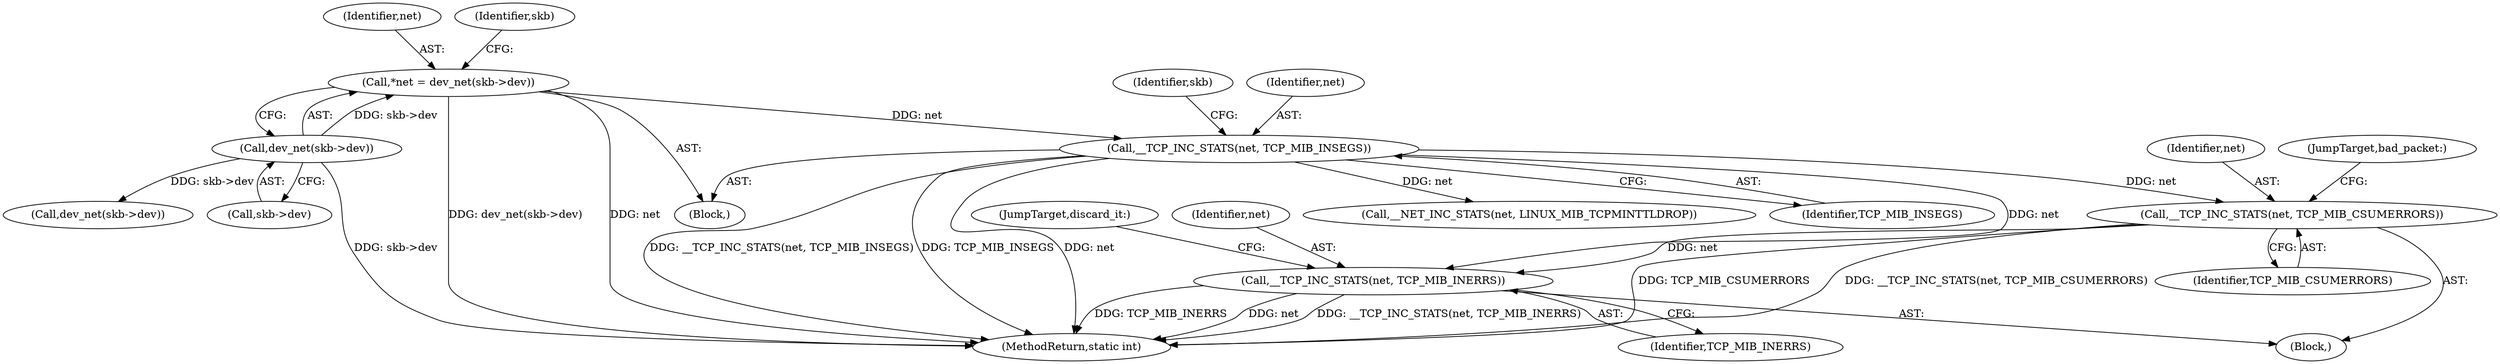 digraph "0_linux_ac6e780070e30e4c35bd395acfe9191e6268bdd3_1@pointer" {
"1000427" [label="(Call,__TCP_INC_STATS(net, TCP_MIB_CSUMERRORS))"];
"1000124" [label="(Call,__TCP_INC_STATS(net, TCP_MIB_INSEGS))"];
"1000111" [label="(Call,*net = dev_net(skb->dev))"];
"1000113" [label="(Call,dev_net(skb->dev))"];
"1000431" [label="(Call,__TCP_INC_STATS(net, TCP_MIB_INERRS))"];
"1000428" [label="(Identifier,net)"];
"1000112" [label="(Identifier,net)"];
"1000310" [label="(Call,__NET_INC_STATS(net, LINUX_MIB_TCPMINTTLDROP))"];
"1000113" [label="(Call,dev_net(skb->dev))"];
"1000114" [label="(Call,skb->dev)"];
"1000126" [label="(Identifier,TCP_MIB_INSEGS)"];
"1000554" [label="(MethodReturn,static int)"];
"1000111" [label="(Call,*net = dev_net(skb->dev))"];
"1000432" [label="(Identifier,net)"];
"1000125" [label="(Identifier,net)"];
"1000427" [label="(Call,__TCP_INC_STATS(net, TCP_MIB_CSUMERRORS))"];
"1000425" [label="(Block,)"];
"1000433" [label="(Identifier,TCP_MIB_INERRS)"];
"1000429" [label="(Identifier,TCP_MIB_CSUMERRORS)"];
"1000490" [label="(Call,dev_net(skb->dev))"];
"1000130" [label="(Identifier,skb)"];
"1000431" [label="(Call,__TCP_INC_STATS(net, TCP_MIB_INERRS))"];
"1000104" [label="(Block,)"];
"1000430" [label="(JumpTarget,bad_packet:)"];
"1000439" [label="(JumpTarget,discard_it:)"];
"1000124" [label="(Call,__TCP_INC_STATS(net, TCP_MIB_INSEGS))"];
"1000120" [label="(Identifier,skb)"];
"1000427" -> "1000425"  [label="AST: "];
"1000427" -> "1000429"  [label="CFG: "];
"1000428" -> "1000427"  [label="AST: "];
"1000429" -> "1000427"  [label="AST: "];
"1000430" -> "1000427"  [label="CFG: "];
"1000427" -> "1000554"  [label="DDG: __TCP_INC_STATS(net, TCP_MIB_CSUMERRORS)"];
"1000427" -> "1000554"  [label="DDG: TCP_MIB_CSUMERRORS"];
"1000124" -> "1000427"  [label="DDG: net"];
"1000427" -> "1000431"  [label="DDG: net"];
"1000124" -> "1000104"  [label="AST: "];
"1000124" -> "1000126"  [label="CFG: "];
"1000125" -> "1000124"  [label="AST: "];
"1000126" -> "1000124"  [label="AST: "];
"1000130" -> "1000124"  [label="CFG: "];
"1000124" -> "1000554"  [label="DDG: TCP_MIB_INSEGS"];
"1000124" -> "1000554"  [label="DDG: net"];
"1000124" -> "1000554"  [label="DDG: __TCP_INC_STATS(net, TCP_MIB_INSEGS)"];
"1000111" -> "1000124"  [label="DDG: net"];
"1000124" -> "1000310"  [label="DDG: net"];
"1000124" -> "1000431"  [label="DDG: net"];
"1000111" -> "1000104"  [label="AST: "];
"1000111" -> "1000113"  [label="CFG: "];
"1000112" -> "1000111"  [label="AST: "];
"1000113" -> "1000111"  [label="AST: "];
"1000120" -> "1000111"  [label="CFG: "];
"1000111" -> "1000554"  [label="DDG: net"];
"1000111" -> "1000554"  [label="DDG: dev_net(skb->dev)"];
"1000113" -> "1000111"  [label="DDG: skb->dev"];
"1000113" -> "1000114"  [label="CFG: "];
"1000114" -> "1000113"  [label="AST: "];
"1000113" -> "1000554"  [label="DDG: skb->dev"];
"1000113" -> "1000490"  [label="DDG: skb->dev"];
"1000431" -> "1000425"  [label="AST: "];
"1000431" -> "1000433"  [label="CFG: "];
"1000432" -> "1000431"  [label="AST: "];
"1000433" -> "1000431"  [label="AST: "];
"1000439" -> "1000431"  [label="CFG: "];
"1000431" -> "1000554"  [label="DDG: net"];
"1000431" -> "1000554"  [label="DDG: __TCP_INC_STATS(net, TCP_MIB_INERRS)"];
"1000431" -> "1000554"  [label="DDG: TCP_MIB_INERRS"];
}
